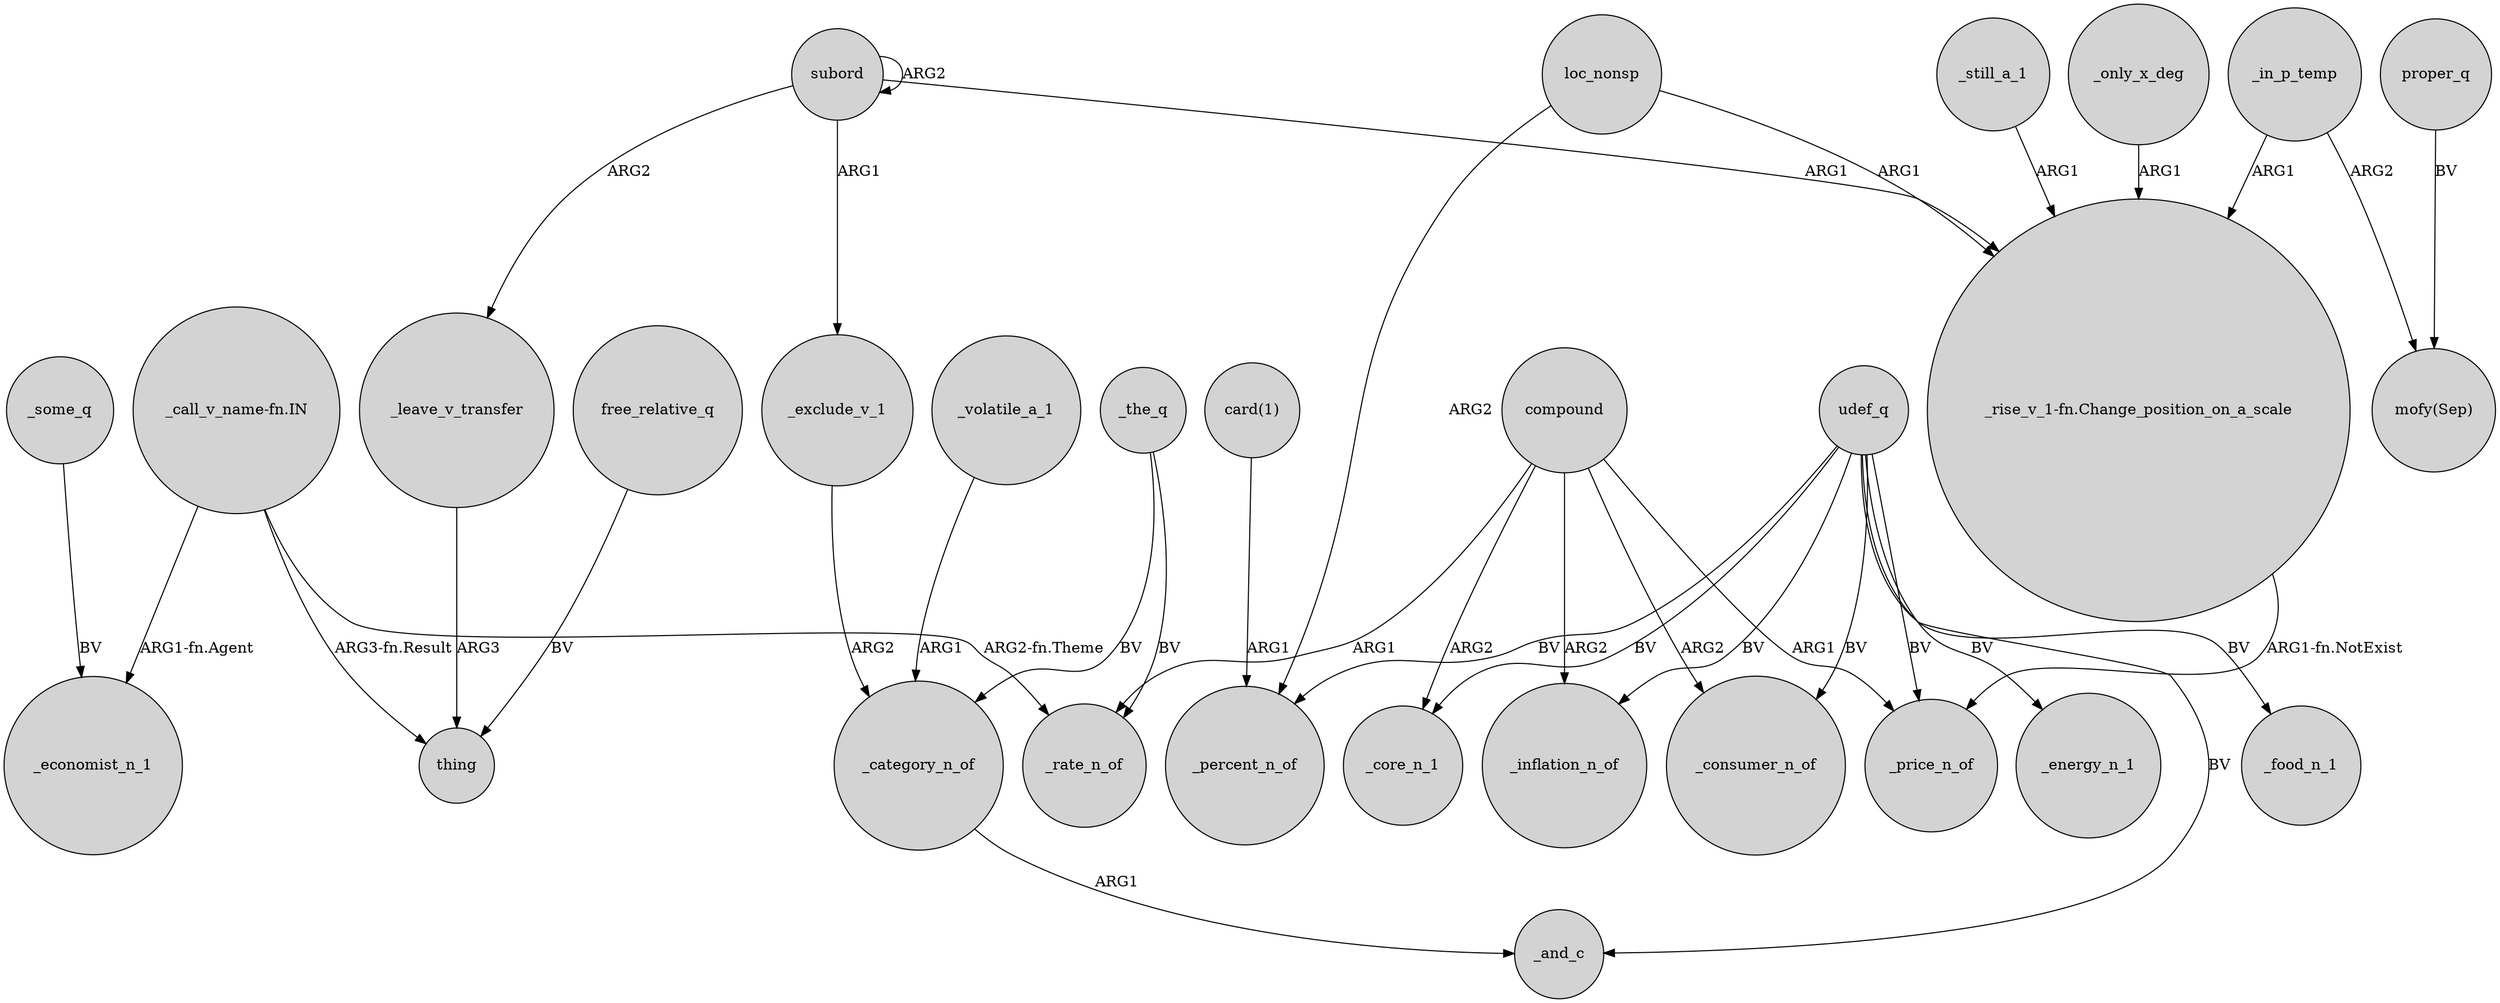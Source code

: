 digraph {
	node [shape=circle style=filled]
	_leave_v_transfer -> thing [label=ARG3]
	udef_q -> _energy_n_1 [label=BV]
	udef_q -> _inflation_n_of [label=BV]
	"card(1)" -> _percent_n_of [label=ARG1]
	udef_q -> _price_n_of [label=BV]
	_still_a_1 -> "_rise_v_1-fn.Change_position_on_a_scale" [label=ARG1]
	_volatile_a_1 -> _category_n_of [label=ARG1]
	compound -> _core_n_1 [label=ARG2]
	_some_q -> _economist_n_1 [label=BV]
	_only_x_deg -> "_rise_v_1-fn.Change_position_on_a_scale" [label=ARG1]
	compound -> _rate_n_of [label=ARG1]
	proper_q -> "mofy(Sep)" [label=BV]
	udef_q -> _food_n_1 [label=BV]
	_the_q -> _rate_n_of [label=BV]
	udef_q -> _core_n_1 [label=BV]
	subord -> subord [label=ARG2]
	subord -> _exclude_v_1 [label=ARG1]
	"_call_v_name-fn.IN" -> thing [label="ARG3-fn.Result"]
	loc_nonsp -> _percent_n_of [label=ARG2]
	free_relative_q -> thing [label=BV]
	compound -> _inflation_n_of [label=ARG2]
	loc_nonsp -> "_rise_v_1-fn.Change_position_on_a_scale" [label=ARG1]
	"_call_v_name-fn.IN" -> _rate_n_of [label="ARG2-fn.Theme"]
	udef_q -> _consumer_n_of [label=BV]
	_category_n_of -> _and_c [label=ARG1]
	"_call_v_name-fn.IN" -> _economist_n_1 [label="ARG1-fn.Agent"]
	"_rise_v_1-fn.Change_position_on_a_scale" -> _price_n_of [label="ARG1-fn.NotExist"]
	subord -> _leave_v_transfer [label=ARG2]
	compound -> _consumer_n_of [label=ARG2]
	subord -> "_rise_v_1-fn.Change_position_on_a_scale" [label=ARG1]
	udef_q -> _percent_n_of [label=BV]
	compound -> _price_n_of [label=ARG1]
	_exclude_v_1 -> _category_n_of [label=ARG2]
	udef_q -> _and_c [label=BV]
	_in_p_temp -> "_rise_v_1-fn.Change_position_on_a_scale" [label=ARG1]
	_in_p_temp -> "mofy(Sep)" [label=ARG2]
	_the_q -> _category_n_of [label=BV]
}
